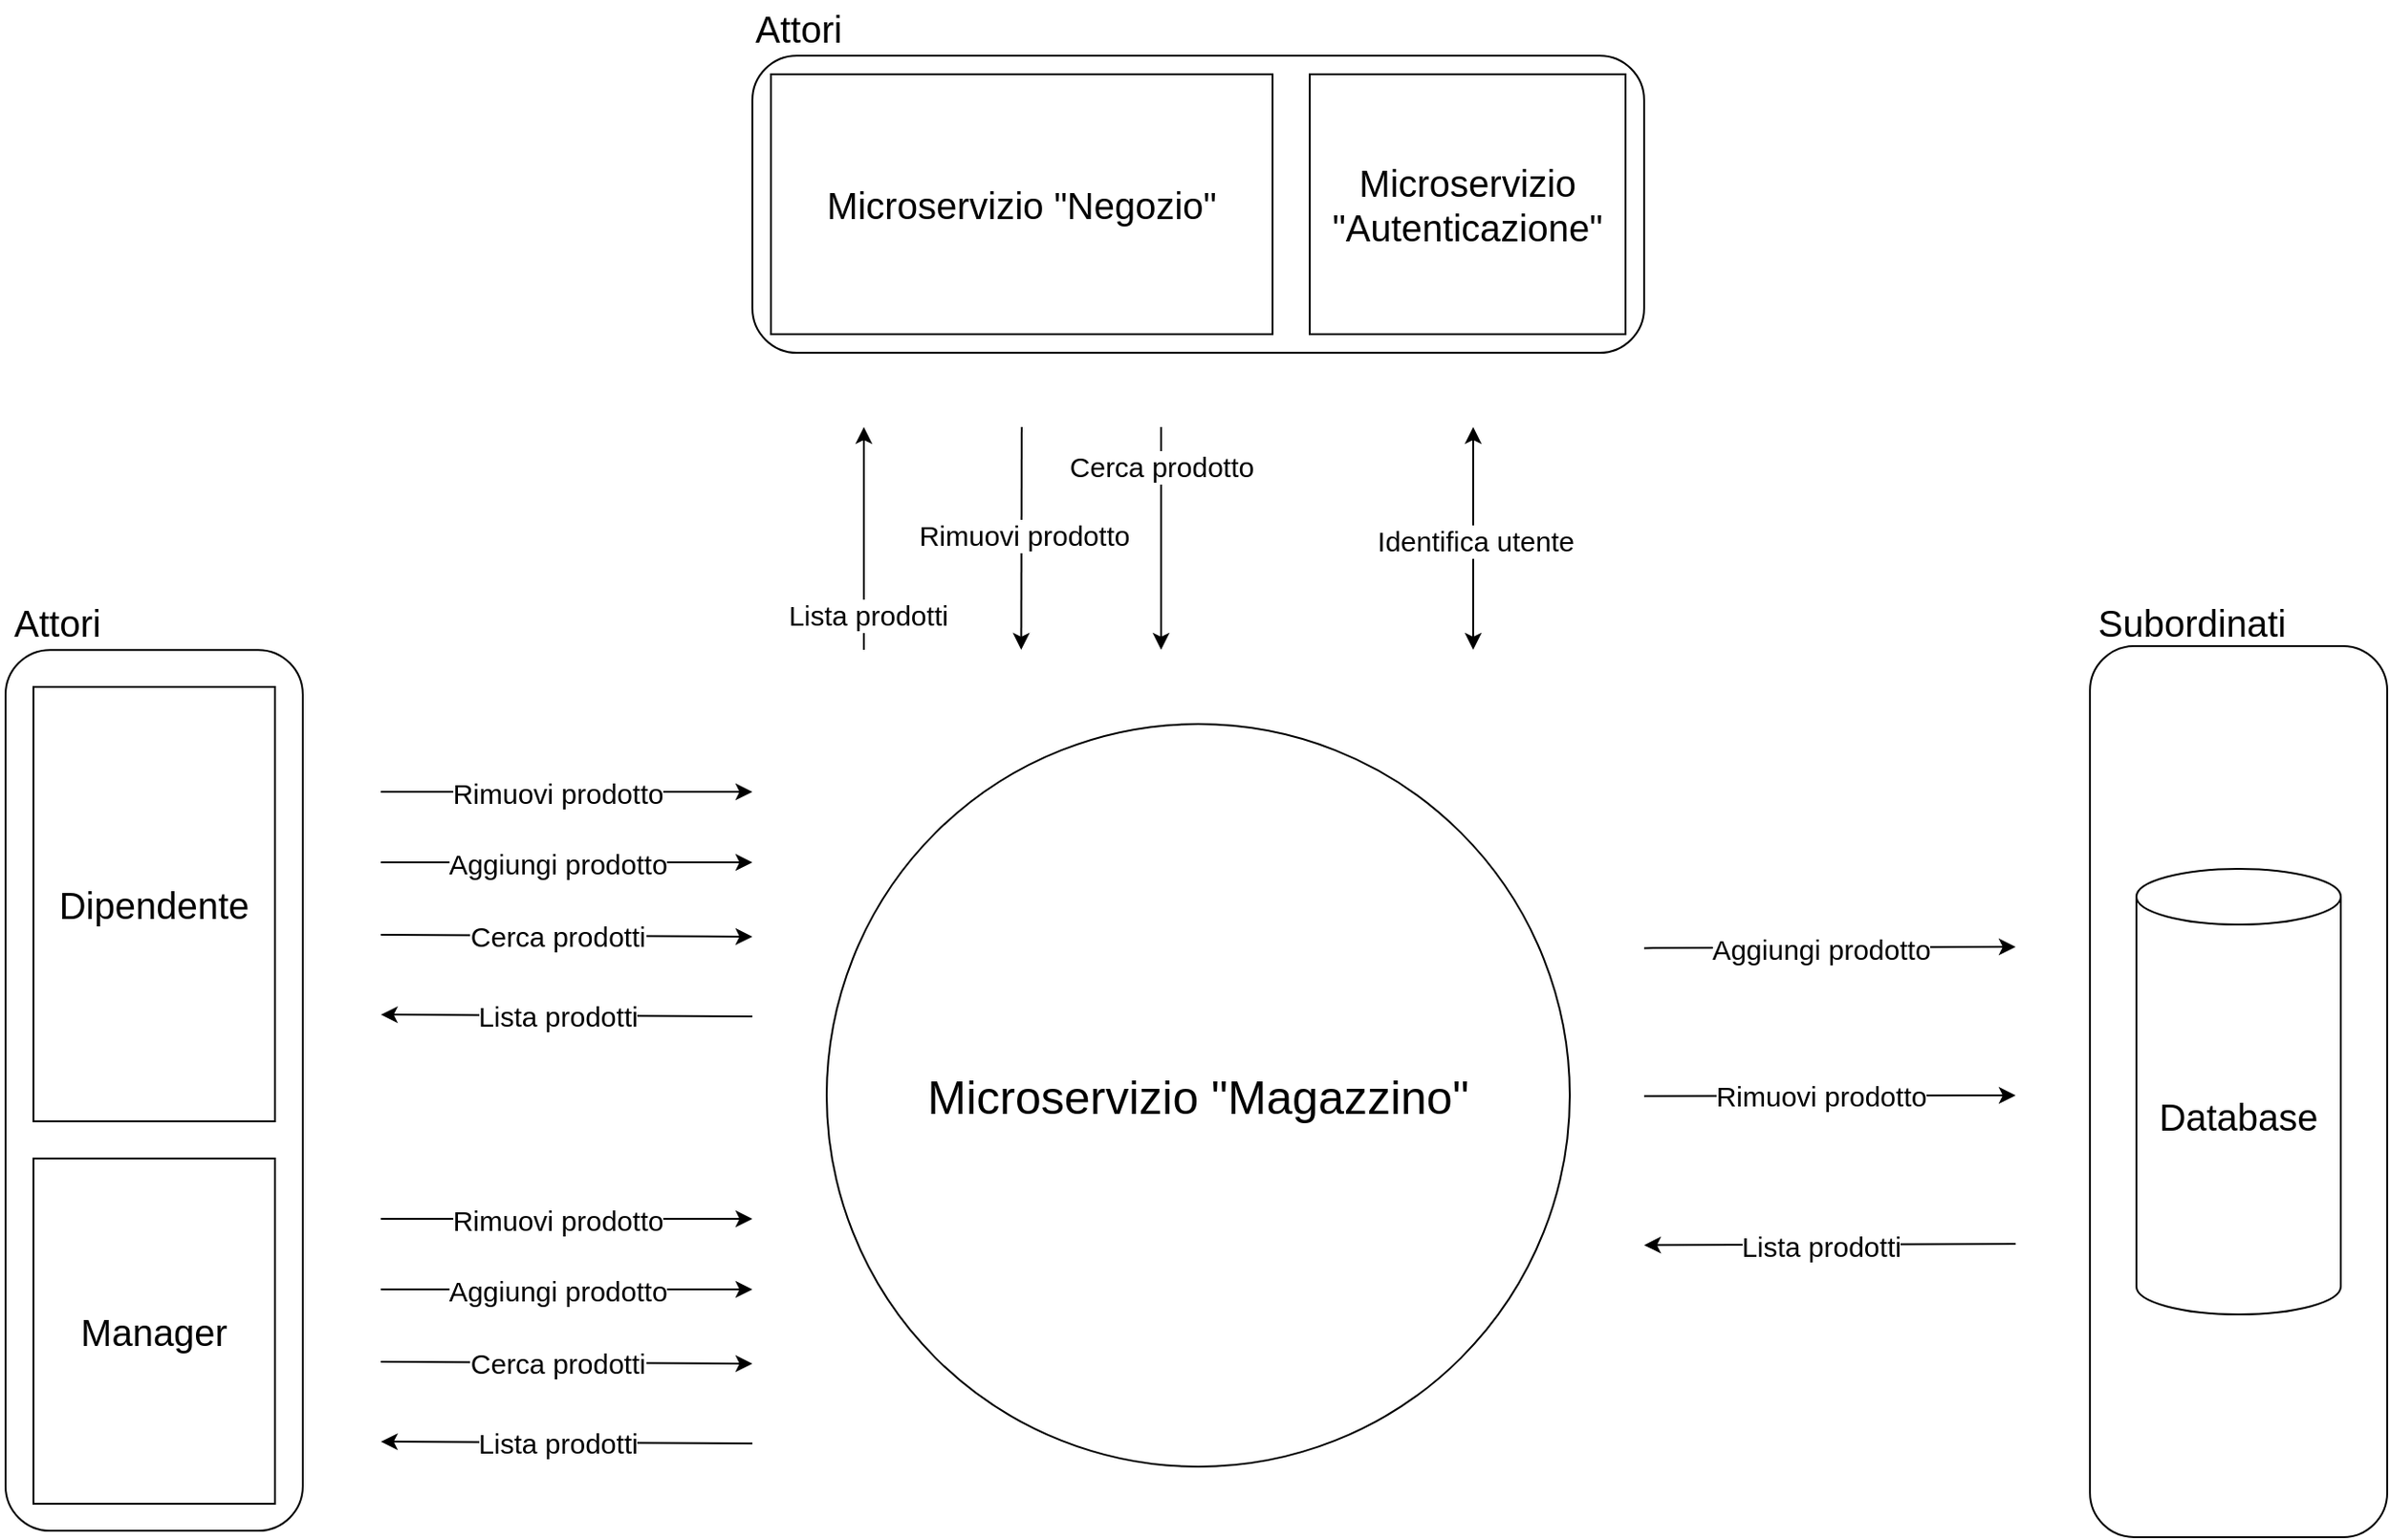 <mxfile version="22.1.1" type="device">
  <diagram name="Pagina-1" id="EY7YrtUMqASE6_Cs5REi">
    <mxGraphModel dx="906" dy="2138" grid="1" gridSize="10" guides="1" tooltips="1" connect="1" arrows="1" fold="1" page="1" pageScale="1" pageWidth="827" pageHeight="1169" math="0" shadow="0">
      <root>
        <mxCell id="0" />
        <mxCell id="1" parent="0" />
        <mxCell id="gsbUIDOsFxr28R-C4O46-2" value="&lt;font style=&quot;font-size: 25px;&quot;&gt;Microservizio &quot;Magazzino&quot;&lt;/font&gt;" style="ellipse;whiteSpace=wrap;html=1;" vertex="1" parent="1">
          <mxGeometry x="1720" y="120" width="400" height="400" as="geometry" />
        </mxCell>
        <mxCell id="gsbUIDOsFxr28R-C4O46-3" value="" style="rounded=1;whiteSpace=wrap;html=1;fillColor=none;" vertex="1" parent="1">
          <mxGeometry x="1680" y="-240" width="480" height="160" as="geometry" />
        </mxCell>
        <mxCell id="gsbUIDOsFxr28R-C4O46-4" value="" style="rounded=1;whiteSpace=wrap;html=1;fillColor=none;rotation=-90;" vertex="1" parent="1">
          <mxGeometry x="1120.8" y="237.3" width="474.39" height="160" as="geometry" />
        </mxCell>
        <mxCell id="gsbUIDOsFxr28R-C4O46-5" value="&lt;font style=&quot;font-size: 20px;&quot;&gt;Attori&lt;/font&gt;" style="text;html=1;strokeColor=none;fillColor=none;align=center;verticalAlign=middle;whiteSpace=wrap;rounded=0;" vertex="1" parent="1">
          <mxGeometry x="1275.5" y="50" width="60" height="30" as="geometry" />
        </mxCell>
        <mxCell id="gsbUIDOsFxr28R-C4O46-6" value="&lt;font style=&quot;font-size: 20px;&quot;&gt;Dipendente&lt;/font&gt;" style="rounded=0;whiteSpace=wrap;html=1;" vertex="1" parent="1">
          <mxGeometry x="1293" y="100" width="130" height="234" as="geometry" />
        </mxCell>
        <mxCell id="gsbUIDOsFxr28R-C4O46-7" value="" style="endArrow=classic;html=1;rounded=0;" edge="1" parent="1">
          <mxGeometry width="50" height="50" relative="1" as="geometry">
            <mxPoint x="1480" y="194.52" as="sourcePoint" />
            <mxPoint x="1680" y="194.52" as="targetPoint" />
          </mxGeometry>
        </mxCell>
        <mxCell id="gsbUIDOsFxr28R-C4O46-8" value="&lt;font style=&quot;font-size: 15px;&quot;&gt;Aggiungi prodotto&lt;/font&gt;" style="edgeLabel;html=1;align=center;verticalAlign=middle;resizable=0;points=[];" vertex="1" connectable="0" parent="gsbUIDOsFxr28R-C4O46-7">
          <mxGeometry x="-0.057" relative="1" as="geometry">
            <mxPoint as="offset" />
          </mxGeometry>
        </mxCell>
        <mxCell id="gsbUIDOsFxr28R-C4O46-9" value="" style="endArrow=none;html=1;rounded=0;startArrow=classic;startFill=1;endFill=0;" edge="1" parent="1">
          <mxGeometry width="50" height="50" relative="1" as="geometry">
            <mxPoint x="1740" y="-40" as="sourcePoint" />
            <mxPoint x="1740" y="80" as="targetPoint" />
          </mxGeometry>
        </mxCell>
        <mxCell id="gsbUIDOsFxr28R-C4O46-10" value="&lt;font style=&quot;font-size: 15px;&quot;&gt;Lista prodotti&lt;/font&gt;" style="edgeLabel;html=1;align=center;verticalAlign=middle;resizable=0;points=[];" vertex="1" connectable="0" parent="gsbUIDOsFxr28R-C4O46-9">
          <mxGeometry x="-0.044" y="1" relative="1" as="geometry">
            <mxPoint x="1" y="43" as="offset" />
          </mxGeometry>
        </mxCell>
        <mxCell id="gsbUIDOsFxr28R-C4O46-11" value="" style="endArrow=classic;html=1;rounded=0;startArrow=none;startFill=0;endFill=1;" edge="1" parent="1">
          <mxGeometry width="50" height="50" relative="1" as="geometry">
            <mxPoint x="1900" y="-40" as="sourcePoint" />
            <mxPoint x="1900" y="80" as="targetPoint" />
          </mxGeometry>
        </mxCell>
        <mxCell id="gsbUIDOsFxr28R-C4O46-12" value="&lt;font style=&quot;font-size: 15px;&quot;&gt;Cerca prodotto&lt;/font&gt;" style="edgeLabel;html=1;align=center;verticalAlign=middle;resizable=0;points=[];" vertex="1" connectable="0" parent="gsbUIDOsFxr28R-C4O46-11">
          <mxGeometry x="-0.044" y="1" relative="1" as="geometry">
            <mxPoint x="-1" y="-37" as="offset" />
          </mxGeometry>
        </mxCell>
        <mxCell id="gsbUIDOsFxr28R-C4O46-13" value="" style="endArrow=classic;html=1;rounded=0;startArrow=none;startFill=0;endFill=1;" edge="1" parent="1">
          <mxGeometry width="50" height="50" relative="1" as="geometry">
            <mxPoint x="1824.96" y="-40" as="sourcePoint" />
            <mxPoint x="1824.71" y="80" as="targetPoint" />
          </mxGeometry>
        </mxCell>
        <mxCell id="gsbUIDOsFxr28R-C4O46-14" value="&lt;font style=&quot;font-size: 15px;&quot;&gt;Rimuovi prodotto&lt;/font&gt;" style="edgeLabel;html=1;align=center;verticalAlign=middle;resizable=0;points=[];" vertex="1" connectable="0" parent="gsbUIDOsFxr28R-C4O46-13">
          <mxGeometry x="-0.044" y="1" relative="1" as="geometry">
            <mxPoint as="offset" />
          </mxGeometry>
        </mxCell>
        <mxCell id="gsbUIDOsFxr28R-C4O46-16" value="" style="endArrow=classic;html=1;rounded=0;" edge="1" parent="1">
          <mxGeometry width="50" height="50" relative="1" as="geometry">
            <mxPoint x="1480" y="233.56" as="sourcePoint" />
            <mxPoint x="1680" y="234.52" as="targetPoint" />
          </mxGeometry>
        </mxCell>
        <mxCell id="gsbUIDOsFxr28R-C4O46-17" value="&lt;font style=&quot;font-size: 15px;&quot;&gt;Cerca prodotti&lt;br&gt;&lt;/font&gt;" style="edgeLabel;html=1;align=center;verticalAlign=middle;resizable=0;points=[];" vertex="1" connectable="0" parent="gsbUIDOsFxr28R-C4O46-16">
          <mxGeometry x="-0.057" relative="1" as="geometry">
            <mxPoint as="offset" />
          </mxGeometry>
        </mxCell>
        <mxCell id="gsbUIDOsFxr28R-C4O46-18" value="" style="endArrow=none;html=1;rounded=0;startArrow=classic;startFill=1;endFill=0;" edge="1" parent="1">
          <mxGeometry width="50" height="50" relative="1" as="geometry">
            <mxPoint x="1480" y="276.52" as="sourcePoint" />
            <mxPoint x="1680" y="277.48" as="targetPoint" />
          </mxGeometry>
        </mxCell>
        <mxCell id="gsbUIDOsFxr28R-C4O46-19" value="&lt;font style=&quot;font-size: 15px;&quot;&gt;Lista prodotti&lt;br&gt;&lt;/font&gt;" style="edgeLabel;html=1;align=center;verticalAlign=middle;resizable=0;points=[];" vertex="1" connectable="0" parent="gsbUIDOsFxr28R-C4O46-18">
          <mxGeometry x="-0.057" relative="1" as="geometry">
            <mxPoint as="offset" />
          </mxGeometry>
        </mxCell>
        <mxCell id="gsbUIDOsFxr28R-C4O46-20" value="&lt;font style=&quot;font-size: 20px;&quot;&gt;Manager&lt;br&gt;&lt;/font&gt;" style="rounded=0;whiteSpace=wrap;html=1;" vertex="1" parent="1">
          <mxGeometry x="1293" y="354" width="130" height="186" as="geometry" />
        </mxCell>
        <mxCell id="gsbUIDOsFxr28R-C4O46-25" value="" style="rounded=1;whiteSpace=wrap;html=1;fillColor=none;rotation=-90;" vertex="1" parent="1">
          <mxGeometry x="2240" y="238" width="480" height="160" as="geometry" />
        </mxCell>
        <mxCell id="gsbUIDOsFxr28R-C4O46-26" value="&lt;font style=&quot;font-size: 20px;&quot;&gt;Database&lt;/font&gt;" style="shape=cylinder3;whiteSpace=wrap;html=1;boundedLbl=1;backgroundOutline=1;size=15;" vertex="1" parent="1">
          <mxGeometry x="2425" y="198" width="110" height="240" as="geometry" />
        </mxCell>
        <mxCell id="gsbUIDOsFxr28R-C4O46-27" value="" style="endArrow=classic;html=1;rounded=0;" edge="1" parent="1">
          <mxGeometry width="50" height="50" relative="1" as="geometry">
            <mxPoint x="2160" y="240.69" as="sourcePoint" />
            <mxPoint x="2360" y="240" as="targetPoint" />
          </mxGeometry>
        </mxCell>
        <mxCell id="gsbUIDOsFxr28R-C4O46-28" value="&lt;font style=&quot;font-size: 15px;&quot;&gt;Aggiungi prodotto&lt;br&gt;&lt;/font&gt;" style="edgeLabel;html=1;align=center;verticalAlign=middle;resizable=0;points=[];" vertex="1" connectable="0" parent="gsbUIDOsFxr28R-C4O46-27">
          <mxGeometry x="-0.057" relative="1" as="geometry">
            <mxPoint as="offset" />
          </mxGeometry>
        </mxCell>
        <mxCell id="gsbUIDOsFxr28R-C4O46-29" value="" style="endArrow=classic;html=1;rounded=0;" edge="1" parent="1">
          <mxGeometry width="50" height="50" relative="1" as="geometry">
            <mxPoint x="2160" y="320.35" as="sourcePoint" />
            <mxPoint x="2360" y="320" as="targetPoint" />
          </mxGeometry>
        </mxCell>
        <mxCell id="gsbUIDOsFxr28R-C4O46-30" value="&lt;font style=&quot;font-size: 15px;&quot;&gt;Rimuovi prodotto&lt;br&gt;&lt;/font&gt;" style="edgeLabel;html=1;align=center;verticalAlign=middle;resizable=0;points=[];" vertex="1" connectable="0" parent="gsbUIDOsFxr28R-C4O46-29">
          <mxGeometry x="-0.057" relative="1" as="geometry">
            <mxPoint as="offset" />
          </mxGeometry>
        </mxCell>
        <mxCell id="gsbUIDOsFxr28R-C4O46-31" value="" style="endArrow=none;html=1;rounded=0;startArrow=classic;startFill=1;endFill=0;" edge="1" parent="1">
          <mxGeometry width="50" height="50" relative="1" as="geometry">
            <mxPoint x="2160" y="400.69" as="sourcePoint" />
            <mxPoint x="2360" y="400" as="targetPoint" />
          </mxGeometry>
        </mxCell>
        <mxCell id="gsbUIDOsFxr28R-C4O46-32" value="&lt;font style=&quot;font-size: 15px;&quot;&gt;Lista prodotti&lt;br&gt;&lt;/font&gt;" style="edgeLabel;html=1;align=center;verticalAlign=middle;resizable=0;points=[];" vertex="1" connectable="0" parent="gsbUIDOsFxr28R-C4O46-31">
          <mxGeometry x="-0.057" relative="1" as="geometry">
            <mxPoint as="offset" />
          </mxGeometry>
        </mxCell>
        <mxCell id="gsbUIDOsFxr28R-C4O46-42" value="&lt;font style=&quot;font-size: 20px;&quot;&gt;Microservizio &quot;Negozio&quot;&lt;/font&gt;" style="rounded=0;whiteSpace=wrap;html=1;" vertex="1" parent="1">
          <mxGeometry x="1690" y="-230" width="270" height="140" as="geometry" />
        </mxCell>
        <mxCell id="gsbUIDOsFxr28R-C4O46-43" value="&lt;span style=&quot;font-size: 20px;&quot;&gt;Microservizio &quot;Autenticazione&quot;&lt;/span&gt;" style="rounded=0;whiteSpace=wrap;html=1;" vertex="1" parent="1">
          <mxGeometry x="1980" y="-230" width="170" height="140" as="geometry" />
        </mxCell>
        <mxCell id="gsbUIDOsFxr28R-C4O46-44" value="" style="endArrow=classic;html=1;rounded=0;startArrow=classic;startFill=1;endFill=1;" edge="1" parent="1">
          <mxGeometry width="50" height="50" relative="1" as="geometry">
            <mxPoint x="2068" y="-40" as="sourcePoint" />
            <mxPoint x="2068" y="80" as="targetPoint" />
          </mxGeometry>
        </mxCell>
        <mxCell id="gsbUIDOsFxr28R-C4O46-45" value="&lt;span style=&quot;font-size: 15px;&quot;&gt;Identifica utente&lt;/span&gt;" style="edgeLabel;html=1;align=center;verticalAlign=middle;resizable=0;points=[];" vertex="1" connectable="0" parent="gsbUIDOsFxr28R-C4O46-44">
          <mxGeometry x="-0.044" y="1" relative="1" as="geometry">
            <mxPoint y="3" as="offset" />
          </mxGeometry>
        </mxCell>
        <mxCell id="gsbUIDOsFxr28R-C4O46-51" value="&lt;font style=&quot;font-size: 20px;&quot;&gt;Subordinati&lt;/font&gt;" style="text;html=1;strokeColor=none;fillColor=none;align=center;verticalAlign=middle;whiteSpace=wrap;rounded=0;" vertex="1" parent="1">
          <mxGeometry x="2390" y="50" width="130" height="30" as="geometry" />
        </mxCell>
        <mxCell id="gsbUIDOsFxr28R-C4O46-52" value="&lt;font style=&quot;font-size: 20px;&quot;&gt;Attori&lt;/font&gt;" style="text;html=1;strokeColor=none;fillColor=none;align=center;verticalAlign=middle;whiteSpace=wrap;rounded=0;" vertex="1" parent="1">
          <mxGeometry x="1640" y="-270" width="130" height="30" as="geometry" />
        </mxCell>
        <mxCell id="gsbUIDOsFxr28R-C4O46-54" value="" style="endArrow=classic;html=1;rounded=0;" edge="1" parent="1">
          <mxGeometry width="50" height="50" relative="1" as="geometry">
            <mxPoint x="1480" y="156.52" as="sourcePoint" />
            <mxPoint x="1680" y="156.52" as="targetPoint" />
          </mxGeometry>
        </mxCell>
        <mxCell id="gsbUIDOsFxr28R-C4O46-55" value="&lt;font style=&quot;font-size: 15px;&quot;&gt;Rimuovi prodotto&lt;/font&gt;" style="edgeLabel;html=1;align=center;verticalAlign=middle;resizable=0;points=[];" vertex="1" connectable="0" parent="gsbUIDOsFxr28R-C4O46-54">
          <mxGeometry x="-0.057" relative="1" as="geometry">
            <mxPoint as="offset" />
          </mxGeometry>
        </mxCell>
        <mxCell id="gsbUIDOsFxr28R-C4O46-56" value="" style="endArrow=classic;html=1;rounded=0;" edge="1" parent="1">
          <mxGeometry width="50" height="50" relative="1" as="geometry">
            <mxPoint x="1480" y="424.52" as="sourcePoint" />
            <mxPoint x="1680" y="424.52" as="targetPoint" />
          </mxGeometry>
        </mxCell>
        <mxCell id="gsbUIDOsFxr28R-C4O46-57" value="&lt;font style=&quot;font-size: 15px;&quot;&gt;Aggiungi prodotto&lt;/font&gt;" style="edgeLabel;html=1;align=center;verticalAlign=middle;resizable=0;points=[];" vertex="1" connectable="0" parent="gsbUIDOsFxr28R-C4O46-56">
          <mxGeometry x="-0.057" relative="1" as="geometry">
            <mxPoint as="offset" />
          </mxGeometry>
        </mxCell>
        <mxCell id="gsbUIDOsFxr28R-C4O46-58" value="" style="endArrow=classic;html=1;rounded=0;" edge="1" parent="1">
          <mxGeometry width="50" height="50" relative="1" as="geometry">
            <mxPoint x="1480" y="463.56" as="sourcePoint" />
            <mxPoint x="1680" y="464.52" as="targetPoint" />
          </mxGeometry>
        </mxCell>
        <mxCell id="gsbUIDOsFxr28R-C4O46-59" value="&lt;font style=&quot;font-size: 15px;&quot;&gt;Cerca prodotti&lt;br&gt;&lt;/font&gt;" style="edgeLabel;html=1;align=center;verticalAlign=middle;resizable=0;points=[];" vertex="1" connectable="0" parent="gsbUIDOsFxr28R-C4O46-58">
          <mxGeometry x="-0.057" relative="1" as="geometry">
            <mxPoint as="offset" />
          </mxGeometry>
        </mxCell>
        <mxCell id="gsbUIDOsFxr28R-C4O46-60" value="" style="endArrow=none;html=1;rounded=0;startArrow=classic;startFill=1;endFill=0;" edge="1" parent="1">
          <mxGeometry width="50" height="50" relative="1" as="geometry">
            <mxPoint x="1480" y="506.52" as="sourcePoint" />
            <mxPoint x="1680" y="507.48" as="targetPoint" />
          </mxGeometry>
        </mxCell>
        <mxCell id="gsbUIDOsFxr28R-C4O46-61" value="&lt;font style=&quot;font-size: 15px;&quot;&gt;Lista prodotti&lt;br&gt;&lt;/font&gt;" style="edgeLabel;html=1;align=center;verticalAlign=middle;resizable=0;points=[];" vertex="1" connectable="0" parent="gsbUIDOsFxr28R-C4O46-60">
          <mxGeometry x="-0.057" relative="1" as="geometry">
            <mxPoint as="offset" />
          </mxGeometry>
        </mxCell>
        <mxCell id="gsbUIDOsFxr28R-C4O46-62" value="" style="endArrow=classic;html=1;rounded=0;" edge="1" parent="1">
          <mxGeometry width="50" height="50" relative="1" as="geometry">
            <mxPoint x="1480" y="386.52" as="sourcePoint" />
            <mxPoint x="1680" y="386.52" as="targetPoint" />
          </mxGeometry>
        </mxCell>
        <mxCell id="gsbUIDOsFxr28R-C4O46-63" value="&lt;font style=&quot;font-size: 15px;&quot;&gt;Rimuovi prodotto&lt;/font&gt;" style="edgeLabel;html=1;align=center;verticalAlign=middle;resizable=0;points=[];" vertex="1" connectable="0" parent="gsbUIDOsFxr28R-C4O46-62">
          <mxGeometry x="-0.057" relative="1" as="geometry">
            <mxPoint as="offset" />
          </mxGeometry>
        </mxCell>
      </root>
    </mxGraphModel>
  </diagram>
</mxfile>
